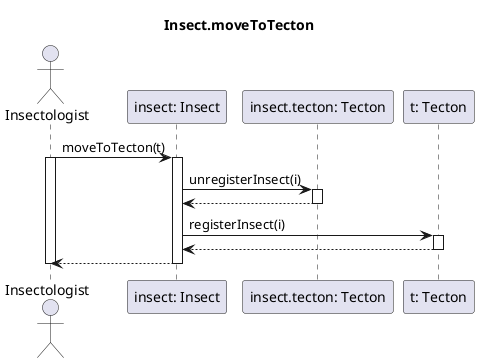 @startuml Insectologist.moveToTecton

title Insect.moveToTecton

actor "Insectologist" as ins
participant "insect: Insect" as i
participant "insect.tecton: Tecton" as it
participant "t: Tecton" as t

ins -> i: moveToTecton(t)
activate ins
activate i

i -> it: unregisterInsect(i)
activate it

i <-- it
deactivate it

i -> t: registerInsect(i)
activate t

i <-- t
deactivate t

ins <-- i
deactivate i

deactivate ins

@enduml